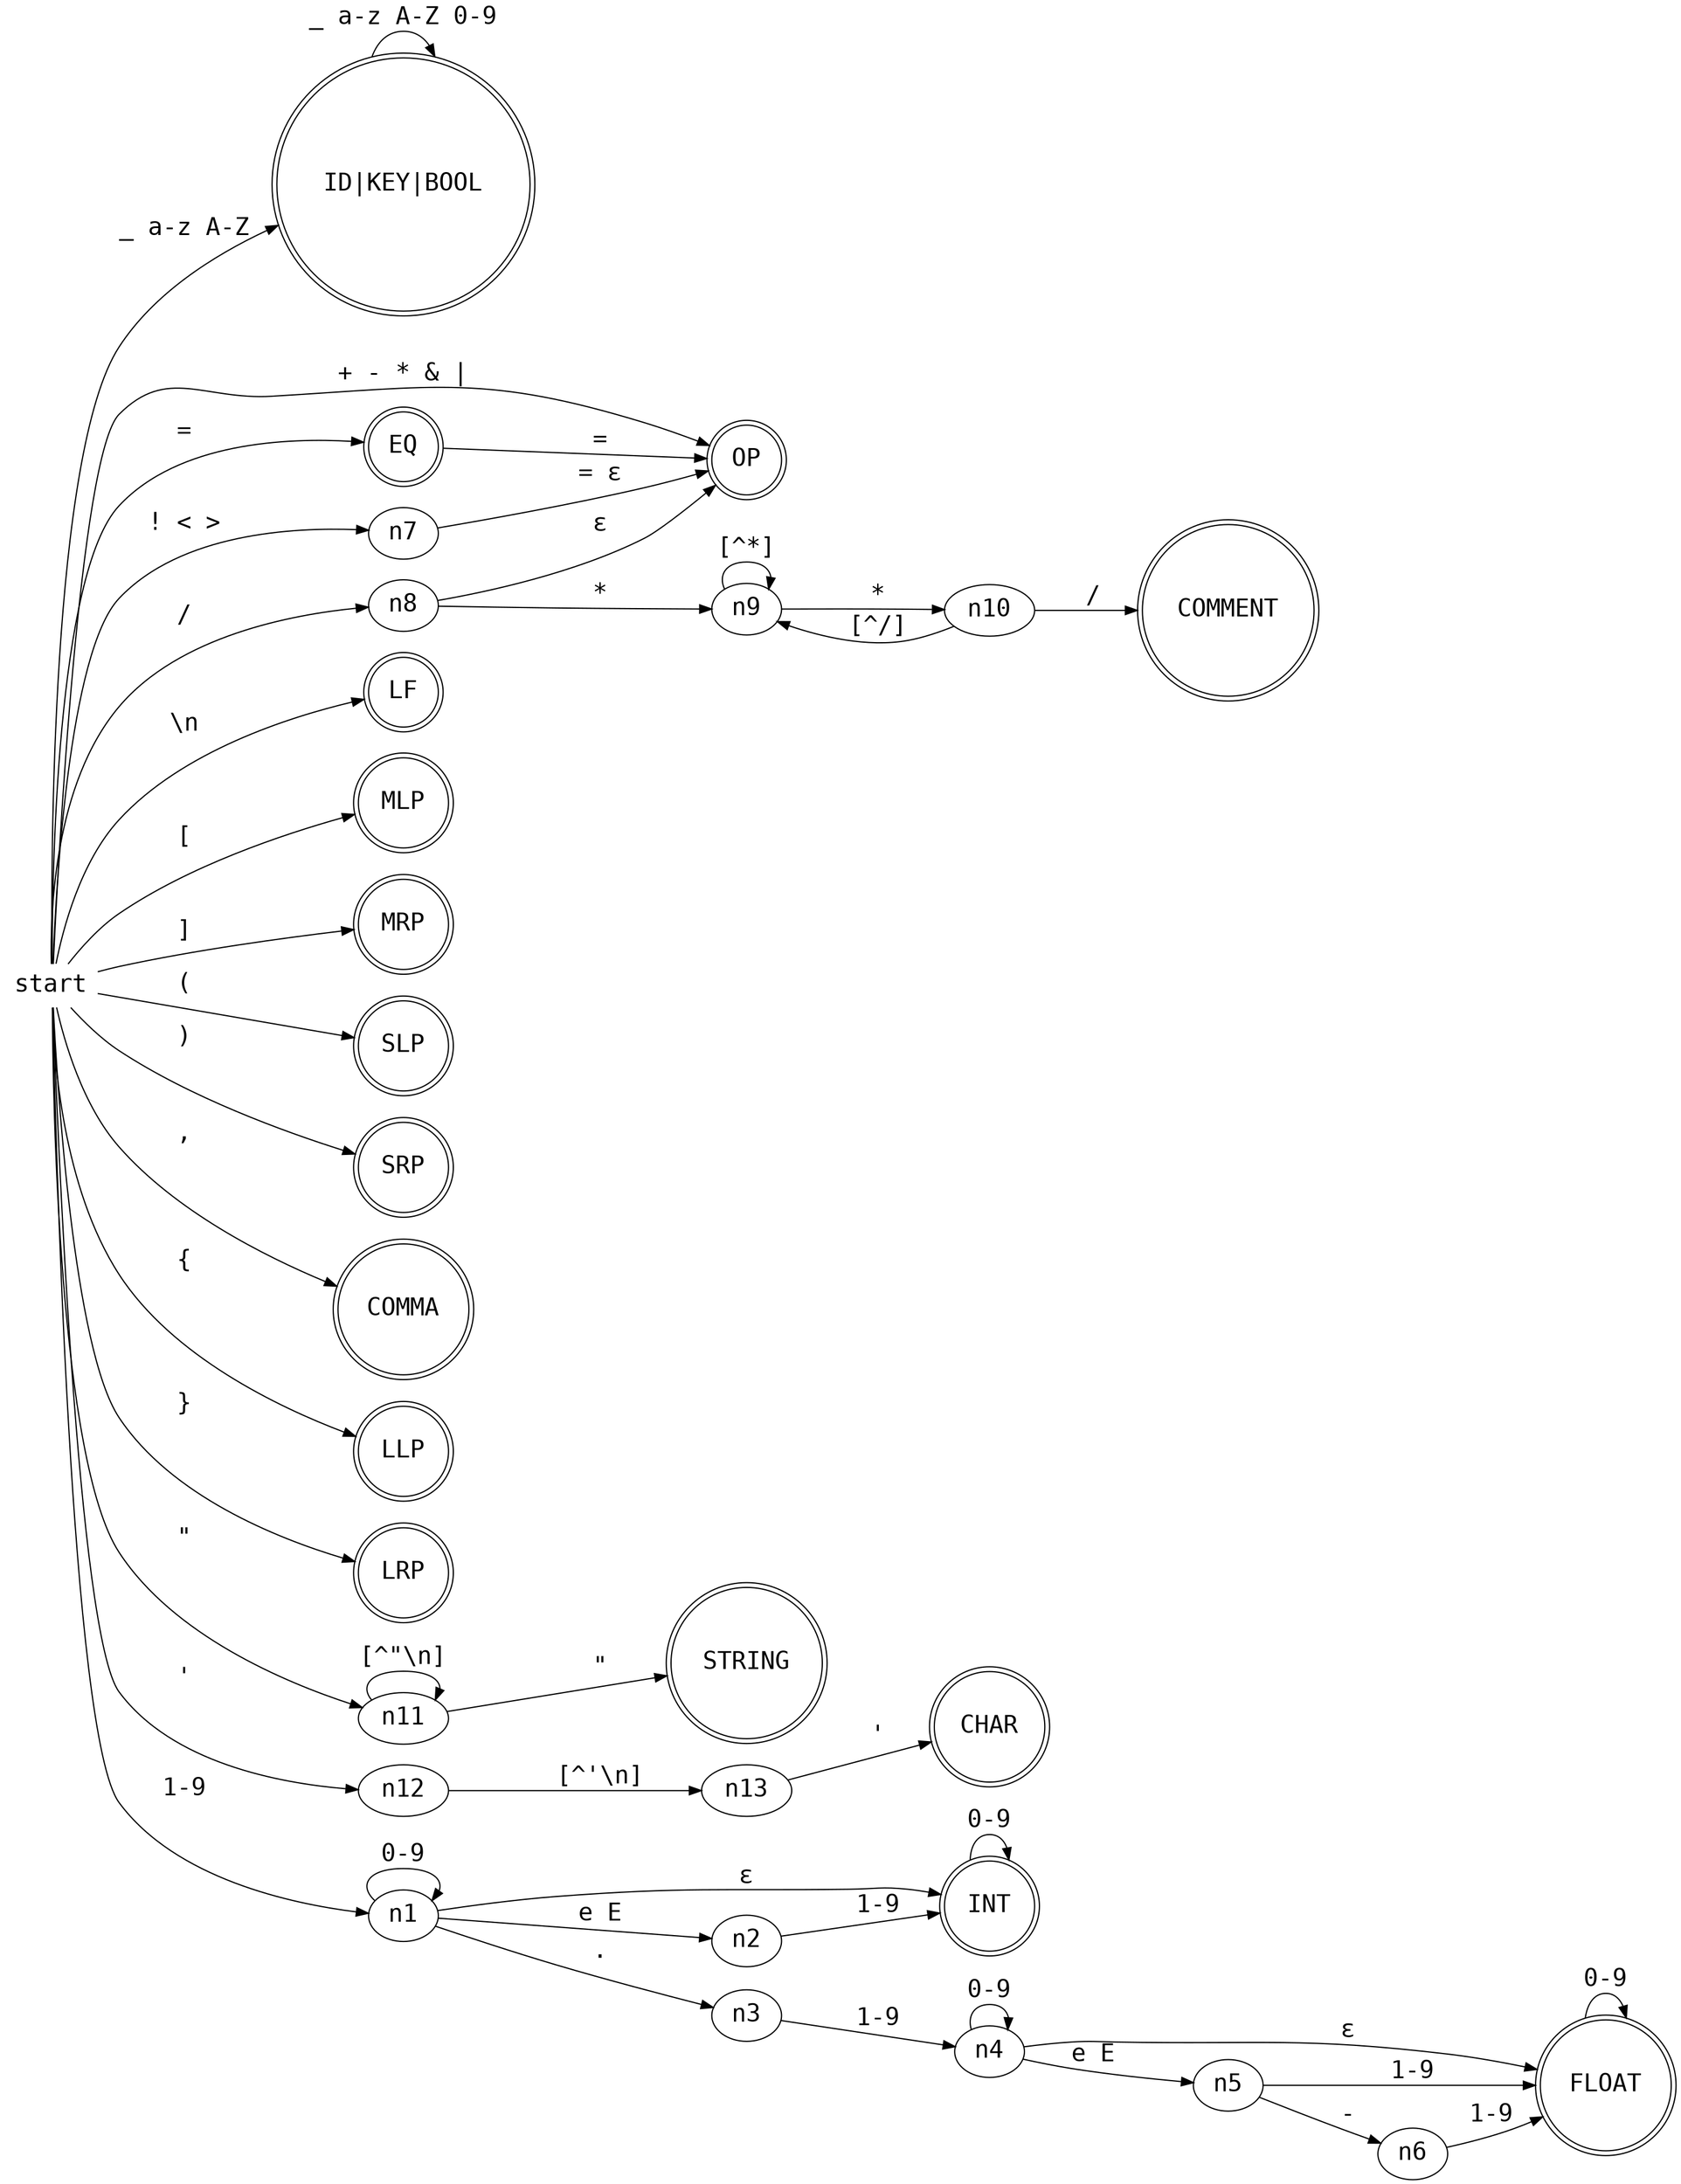 digraph NFA {
	rankdir=LR;
	node [fontsize=20 fontname=Consolas]
	edge [fontsize=20 fontname=Consolas]

	start [shape=plaintext]
	s1    [label="ID|KEY|BOOL" shape=doublecircle]
	s2    [label="EQ"          shape=doublecircle]
	s3    [label="LF"          shape=doublecircle]
	s4    [label="MLP"         shape=doublecircle]
	s5    [label="MRP"         shape=doublecircle]
	s6    [label="STRING"      shape=doublecircle]
	s7    [label="CHAR"        shape=doublecircle]
	s8    [label="INT"         shape=doublecircle]
	s9    [label="FLOAT"       shape=doublecircle]
	s10   [label="OP"          shape=doublecircle]
	s11   [label="COMMENT"     shape=doublecircle]
	s12   [label="SLP"         shape=doublecircle]
	s13   [label="SRP"         shape=doublecircle]
	s14   [label="COMMA"       shape=doublecircle]
	s15   [label="LLP"         shape=doublecircle]
	s16   [label="LRP"         shape=doublecircle]

	start -> s1 [label="_ a-z A-Z"]
	s1 -> s1 [label="_ a-z A-Z 0-9"]

	start -> s2 [label="="]

	start -> s3 [label="\\n"]

	start -> s4 [label="["]

	start -> s5 [label="]"]

	start -> n11 [label="\""]
	n11 -> n11 [label="[^\"\\n]"]
	n11 -> s6 [label="\""]

	start -> n12 [label="'"]
	n12 -> n13 [label="[^'\\n]"]
	n13 -> s7 [label="'"]

	start -> n1 [label="1-9"]
	n1 -> n1 [label="0-9"]
	n1 -> s8 [label="ε"]
	n1 -> n2 [label="e E"]
	n2 -> s8 [label="1-9"]
	s8 -> s8 [label="0-9"]

	n1 -> n3 [label="."]
	n3 -> n4 [label="1-9"]
	n4 -> n4 [label="0-9"]
	n4 -> s9 [label="ε"]
	n4 -> n5 [label="e E"]
	n5 -> n6 [label="-"]
	n5 -> s9 [label="1-9"]
	n6 -> s9 [label="1-9"]
	s9 -> s9 [label="0-9"]

	start -> n7 [label="! < >"]
	n7 -> s10 [label="= ε"]
	s2 -> s10 [label="="]
	start -> s10 [label="+ - * & |"]
	
	start -> n8 [label="/"]
	n8 -> s10 [label="ε"]
	n8 -> n9 [label="*"]
	n9 -> n9 [label="[^*]"]
	n9 -> n10 [label="*"]
	n10 -> n9 [label="[^/]"]
	n10 -> s11 [label="/"]

	start -> s12 [label="("]

	start -> s13 [label=")"]

	start -> s14 [label=","]

	start -> s15 [label="{"]

	start -> s16 [label="}"]

}